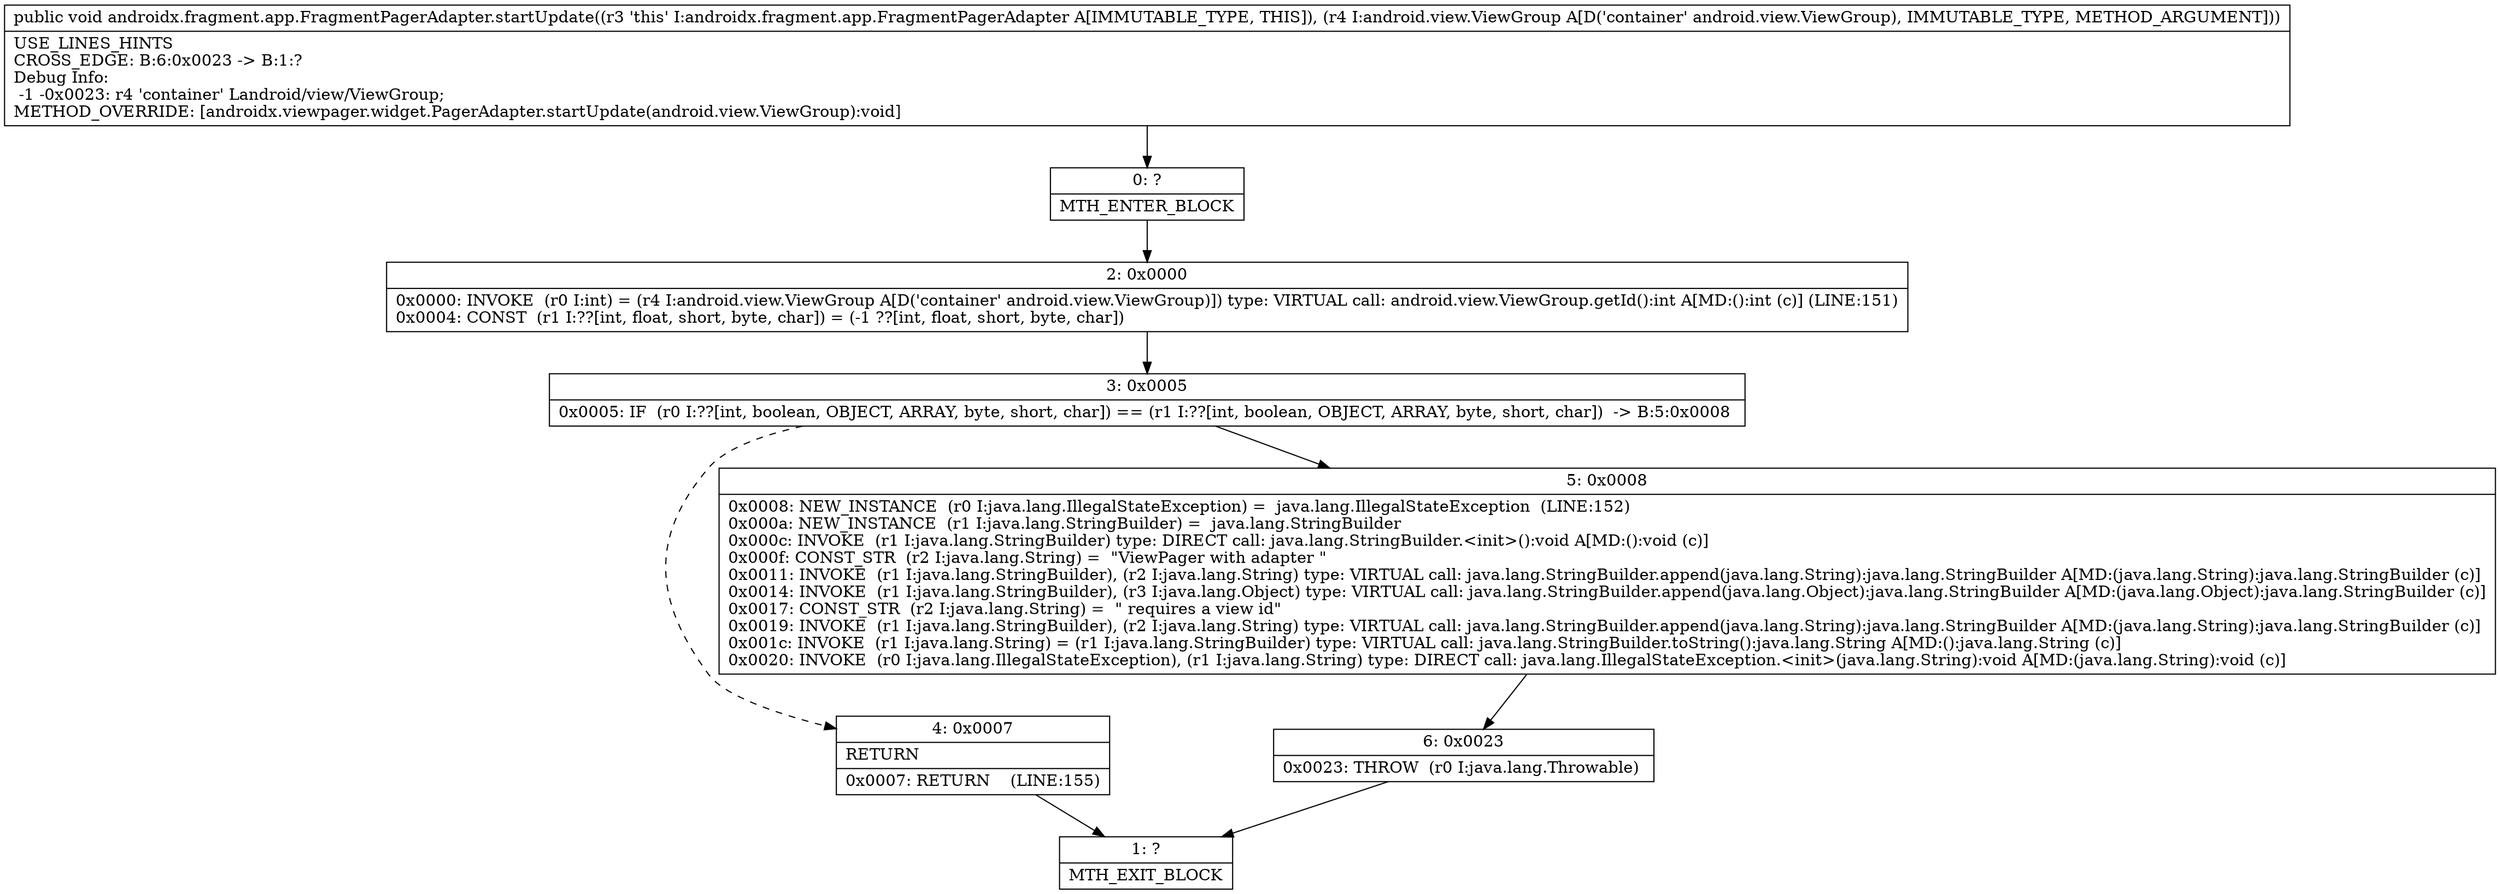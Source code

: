 digraph "CFG forandroidx.fragment.app.FragmentPagerAdapter.startUpdate(Landroid\/view\/ViewGroup;)V" {
Node_0 [shape=record,label="{0\:\ ?|MTH_ENTER_BLOCK\l}"];
Node_2 [shape=record,label="{2\:\ 0x0000|0x0000: INVOKE  (r0 I:int) = (r4 I:android.view.ViewGroup A[D('container' android.view.ViewGroup)]) type: VIRTUAL call: android.view.ViewGroup.getId():int A[MD:():int (c)] (LINE:151)\l0x0004: CONST  (r1 I:??[int, float, short, byte, char]) = (\-1 ??[int, float, short, byte, char]) \l}"];
Node_3 [shape=record,label="{3\:\ 0x0005|0x0005: IF  (r0 I:??[int, boolean, OBJECT, ARRAY, byte, short, char]) == (r1 I:??[int, boolean, OBJECT, ARRAY, byte, short, char])  \-\> B:5:0x0008 \l}"];
Node_4 [shape=record,label="{4\:\ 0x0007|RETURN\l|0x0007: RETURN    (LINE:155)\l}"];
Node_1 [shape=record,label="{1\:\ ?|MTH_EXIT_BLOCK\l}"];
Node_5 [shape=record,label="{5\:\ 0x0008|0x0008: NEW_INSTANCE  (r0 I:java.lang.IllegalStateException) =  java.lang.IllegalStateException  (LINE:152)\l0x000a: NEW_INSTANCE  (r1 I:java.lang.StringBuilder) =  java.lang.StringBuilder \l0x000c: INVOKE  (r1 I:java.lang.StringBuilder) type: DIRECT call: java.lang.StringBuilder.\<init\>():void A[MD:():void (c)]\l0x000f: CONST_STR  (r2 I:java.lang.String) =  \"ViewPager with adapter \" \l0x0011: INVOKE  (r1 I:java.lang.StringBuilder), (r2 I:java.lang.String) type: VIRTUAL call: java.lang.StringBuilder.append(java.lang.String):java.lang.StringBuilder A[MD:(java.lang.String):java.lang.StringBuilder (c)]\l0x0014: INVOKE  (r1 I:java.lang.StringBuilder), (r3 I:java.lang.Object) type: VIRTUAL call: java.lang.StringBuilder.append(java.lang.Object):java.lang.StringBuilder A[MD:(java.lang.Object):java.lang.StringBuilder (c)]\l0x0017: CONST_STR  (r2 I:java.lang.String) =  \" requires a view id\" \l0x0019: INVOKE  (r1 I:java.lang.StringBuilder), (r2 I:java.lang.String) type: VIRTUAL call: java.lang.StringBuilder.append(java.lang.String):java.lang.StringBuilder A[MD:(java.lang.String):java.lang.StringBuilder (c)]\l0x001c: INVOKE  (r1 I:java.lang.String) = (r1 I:java.lang.StringBuilder) type: VIRTUAL call: java.lang.StringBuilder.toString():java.lang.String A[MD:():java.lang.String (c)]\l0x0020: INVOKE  (r0 I:java.lang.IllegalStateException), (r1 I:java.lang.String) type: DIRECT call: java.lang.IllegalStateException.\<init\>(java.lang.String):void A[MD:(java.lang.String):void (c)]\l}"];
Node_6 [shape=record,label="{6\:\ 0x0023|0x0023: THROW  (r0 I:java.lang.Throwable) \l}"];
MethodNode[shape=record,label="{public void androidx.fragment.app.FragmentPagerAdapter.startUpdate((r3 'this' I:androidx.fragment.app.FragmentPagerAdapter A[IMMUTABLE_TYPE, THIS]), (r4 I:android.view.ViewGroup A[D('container' android.view.ViewGroup), IMMUTABLE_TYPE, METHOD_ARGUMENT]))  | USE_LINES_HINTS\lCROSS_EDGE: B:6:0x0023 \-\> B:1:?\lDebug Info:\l  \-1 \-0x0023: r4 'container' Landroid\/view\/ViewGroup;\lMETHOD_OVERRIDE: [androidx.viewpager.widget.PagerAdapter.startUpdate(android.view.ViewGroup):void]\l}"];
MethodNode -> Node_0;Node_0 -> Node_2;
Node_2 -> Node_3;
Node_3 -> Node_4[style=dashed];
Node_3 -> Node_5;
Node_4 -> Node_1;
Node_5 -> Node_6;
Node_6 -> Node_1;
}


